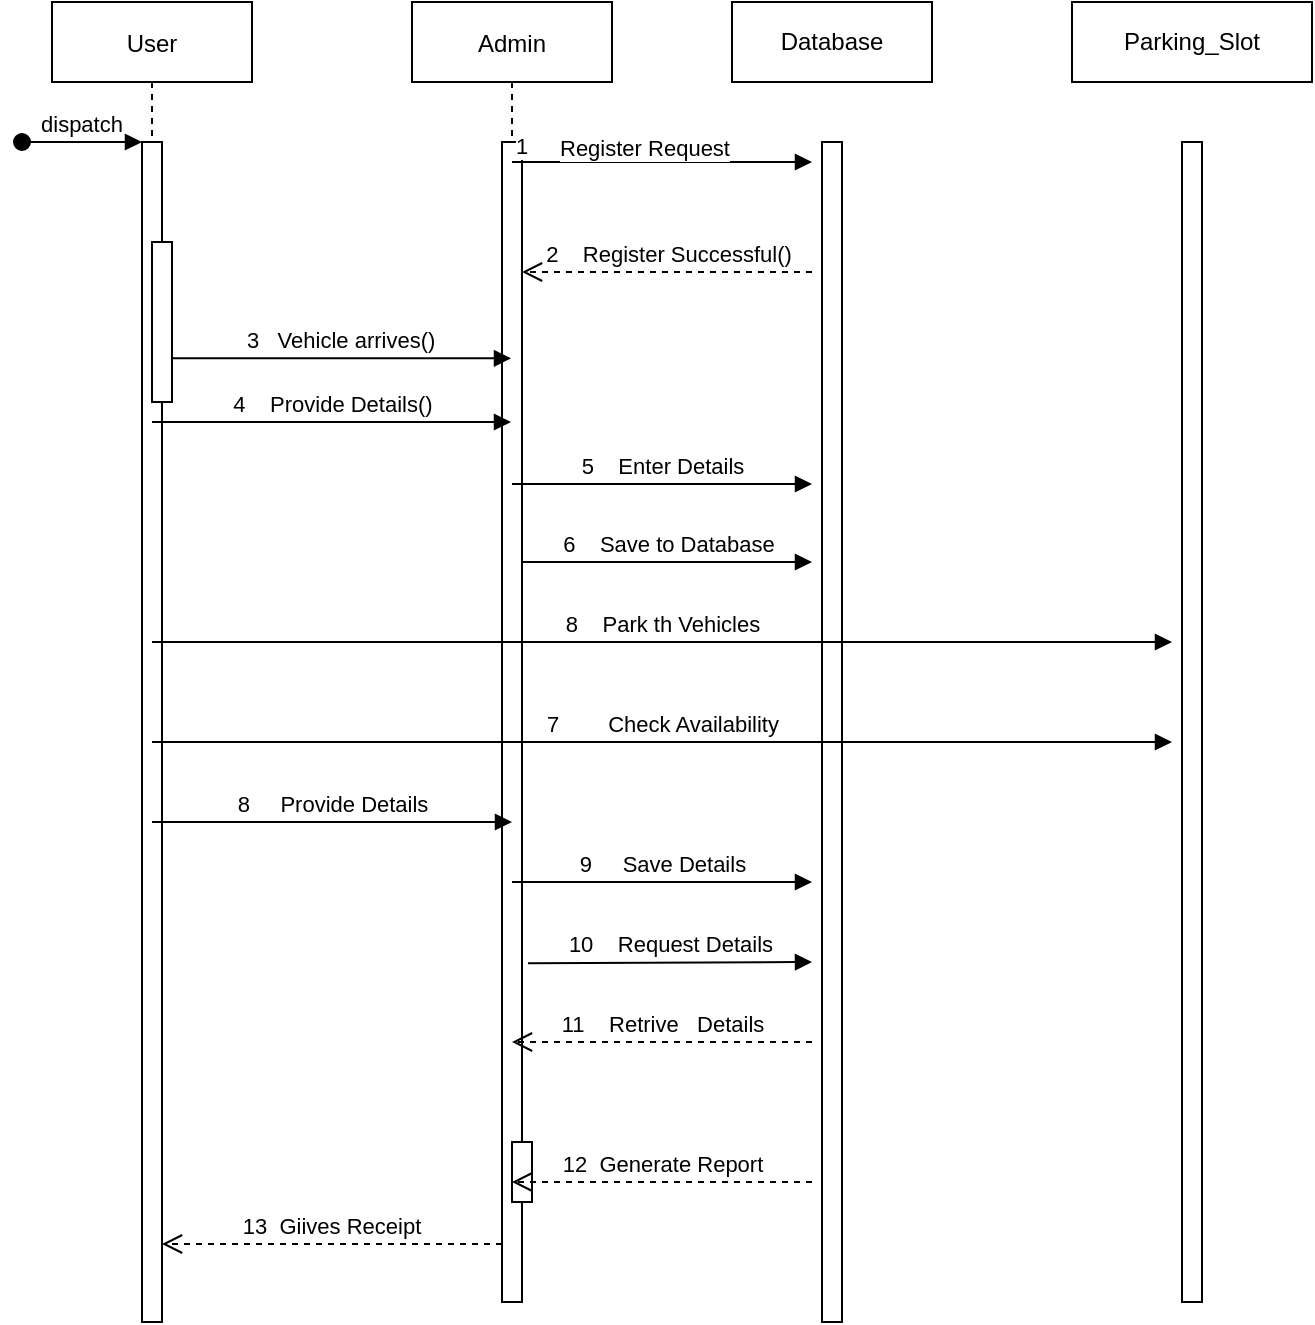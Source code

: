 <mxfile version="15.8.3" type="github">
  <diagram id="kgpKYQtTHZ0yAKxKKP6v" name="Page-1">
    <mxGraphModel dx="2076" dy="1094" grid="1" gridSize="10" guides="1" tooltips="1" connect="1" arrows="1" fold="1" page="1" pageScale="1" pageWidth="850" pageHeight="1100" math="0" shadow="0">
      <root>
        <mxCell id="0" />
        <mxCell id="1" parent="0" />
        <mxCell id="3nuBFxr9cyL0pnOWT2aG-1" value="User" style="shape=umlLifeline;perimeter=lifelinePerimeter;container=1;collapsible=0;recursiveResize=0;rounded=0;shadow=0;strokeWidth=1;" parent="1" vertex="1">
          <mxGeometry x="120" y="80" width="100" height="660" as="geometry" />
        </mxCell>
        <mxCell id="3nuBFxr9cyL0pnOWT2aG-2" value="" style="points=[];perimeter=orthogonalPerimeter;rounded=0;shadow=0;strokeWidth=1;" parent="3nuBFxr9cyL0pnOWT2aG-1" vertex="1">
          <mxGeometry x="45" y="70" width="10" height="590" as="geometry" />
        </mxCell>
        <mxCell id="3nuBFxr9cyL0pnOWT2aG-3" value="dispatch" style="verticalAlign=bottom;startArrow=oval;endArrow=block;startSize=8;shadow=0;strokeWidth=1;" parent="3nuBFxr9cyL0pnOWT2aG-1" target="3nuBFxr9cyL0pnOWT2aG-2" edge="1">
          <mxGeometry relative="1" as="geometry">
            <mxPoint x="-15" y="70" as="sourcePoint" />
          </mxGeometry>
        </mxCell>
        <mxCell id="3nuBFxr9cyL0pnOWT2aG-4" value="" style="points=[];perimeter=orthogonalPerimeter;rounded=0;shadow=0;strokeWidth=1;" parent="3nuBFxr9cyL0pnOWT2aG-1" vertex="1">
          <mxGeometry x="50" y="120" width="10" height="80" as="geometry" />
        </mxCell>
        <mxCell id="3nuBFxr9cyL0pnOWT2aG-5" value="Admin" style="shape=umlLifeline;perimeter=lifelinePerimeter;container=1;collapsible=0;recursiveResize=0;rounded=0;shadow=0;strokeWidth=1;" parent="1" vertex="1">
          <mxGeometry x="300" y="80" width="100" height="650" as="geometry" />
        </mxCell>
        <mxCell id="3nuBFxr9cyL0pnOWT2aG-6" value="" style="points=[];perimeter=orthogonalPerimeter;rounded=0;shadow=0;strokeWidth=1;" parent="3nuBFxr9cyL0pnOWT2aG-5" vertex="1">
          <mxGeometry x="45" y="70" width="10" height="580" as="geometry" />
        </mxCell>
        <mxCell id="3nuBFxr9cyL0pnOWT2aG-7" value="13  Giives Receipt" style="verticalAlign=bottom;endArrow=open;dashed=1;endSize=8;exitX=0;exitY=0.95;shadow=0;strokeWidth=1;" parent="1" source="3nuBFxr9cyL0pnOWT2aG-6" target="3nuBFxr9cyL0pnOWT2aG-2" edge="1">
          <mxGeometry relative="1" as="geometry">
            <mxPoint x="275" y="236" as="targetPoint" />
          </mxGeometry>
        </mxCell>
        <mxCell id="3nuBFxr9cyL0pnOWT2aG-8" value="3   Vehicle arrives()" style="verticalAlign=bottom;endArrow=block;shadow=0;strokeWidth=1;exitX=0.96;exitY=0.727;exitDx=0;exitDy=0;exitPerimeter=0;" parent="1" source="3nuBFxr9cyL0pnOWT2aG-4" target="3nuBFxr9cyL0pnOWT2aG-5" edge="1">
          <mxGeometry relative="1" as="geometry">
            <mxPoint x="275" y="160" as="sourcePoint" />
          </mxGeometry>
        </mxCell>
        <mxCell id="pN4yypxqHxJB-FC38lyM-1" value="Database" style="rounded=0;whiteSpace=wrap;html=1;" vertex="1" parent="1">
          <mxGeometry x="460" y="80" width="100" height="40" as="geometry" />
        </mxCell>
        <mxCell id="pN4yypxqHxJB-FC38lyM-2" value="Parking_Slot" style="rounded=0;whiteSpace=wrap;html=1;" vertex="1" parent="1">
          <mxGeometry x="630" y="80" width="120" height="40" as="geometry" />
        </mxCell>
        <mxCell id="pN4yypxqHxJB-FC38lyM-3" value="" style="html=1;points=[];perimeter=orthogonalPerimeter;" vertex="1" parent="1">
          <mxGeometry x="505" y="150" width="10" height="590" as="geometry" />
        </mxCell>
        <mxCell id="pN4yypxqHxJB-FC38lyM-4" value="" style="html=1;points=[];perimeter=orthogonalPerimeter;" vertex="1" parent="1">
          <mxGeometry x="685" y="150" width="10" height="580" as="geometry" />
        </mxCell>
        <mxCell id="pN4yypxqHxJB-FC38lyM-5" value="Register Request" style="endArrow=block;endFill=1;html=1;edgeStyle=orthogonalEdgeStyle;align=left;verticalAlign=top;rounded=0;" edge="1" parent="1" source="3nuBFxr9cyL0pnOWT2aG-5">
          <mxGeometry x="-0.728" y="20" relative="1" as="geometry">
            <mxPoint x="340" y="280" as="sourcePoint" />
            <mxPoint x="500" y="160" as="targetPoint" />
            <Array as="points">
              <mxPoint x="460" y="160" />
              <mxPoint x="460" y="160" />
            </Array>
            <mxPoint x="1" as="offset" />
          </mxGeometry>
        </mxCell>
        <mxCell id="pN4yypxqHxJB-FC38lyM-6" value="1" style="edgeLabel;resizable=0;html=1;align=left;verticalAlign=bottom;" connectable="0" vertex="1" parent="pN4yypxqHxJB-FC38lyM-5">
          <mxGeometry x="-1" relative="1" as="geometry" />
        </mxCell>
        <mxCell id="pN4yypxqHxJB-FC38lyM-7" value="2&amp;nbsp; &amp;nbsp; Register Successful()" style="html=1;verticalAlign=bottom;endArrow=open;dashed=1;endSize=8;rounded=0;" edge="1" parent="1" target="3nuBFxr9cyL0pnOWT2aG-6">
          <mxGeometry relative="1" as="geometry">
            <mxPoint x="500" y="215" as="sourcePoint" />
            <mxPoint x="380" y="280" as="targetPoint" />
            <Array as="points">
              <mxPoint x="430" y="215" />
            </Array>
          </mxGeometry>
        </mxCell>
        <mxCell id="pN4yypxqHxJB-FC38lyM-10" value="4&amp;nbsp; &amp;nbsp; Provide Details()" style="html=1;verticalAlign=bottom;endArrow=block;rounded=0;" edge="1" parent="1" source="3nuBFxr9cyL0pnOWT2aG-1" target="3nuBFxr9cyL0pnOWT2aG-5">
          <mxGeometry width="80" relative="1" as="geometry">
            <mxPoint x="380" y="280" as="sourcePoint" />
            <mxPoint x="460" y="280" as="targetPoint" />
            <Array as="points">
              <mxPoint x="270" y="290" />
            </Array>
          </mxGeometry>
        </mxCell>
        <mxCell id="pN4yypxqHxJB-FC38lyM-11" value="5&amp;nbsp; &amp;nbsp; Enter Details" style="html=1;verticalAlign=bottom;endArrow=block;rounded=0;" edge="1" parent="1">
          <mxGeometry width="80" relative="1" as="geometry">
            <mxPoint x="350" y="321" as="sourcePoint" />
            <mxPoint x="500" y="321" as="targetPoint" />
            <Array as="points" />
          </mxGeometry>
        </mxCell>
        <mxCell id="pN4yypxqHxJB-FC38lyM-12" value="6&amp;nbsp; &amp;nbsp; Save to Database" style="html=1;verticalAlign=bottom;endArrow=block;rounded=0;" edge="1" parent="1" source="3nuBFxr9cyL0pnOWT2aG-6">
          <mxGeometry width="80" relative="1" as="geometry">
            <mxPoint x="380" y="280" as="sourcePoint" />
            <mxPoint x="500" y="360" as="targetPoint" />
          </mxGeometry>
        </mxCell>
        <mxCell id="pN4yypxqHxJB-FC38lyM-13" value="7&amp;nbsp; &amp;nbsp; &amp;nbsp; &amp;nbsp; Check Availability" style="html=1;verticalAlign=bottom;endArrow=block;rounded=0;" edge="1" parent="1" source="3nuBFxr9cyL0pnOWT2aG-1">
          <mxGeometry width="80" relative="1" as="geometry">
            <mxPoint x="380" y="280" as="sourcePoint" />
            <mxPoint x="680" y="450" as="targetPoint" />
            <Array as="points">
              <mxPoint x="430" y="450" />
            </Array>
          </mxGeometry>
        </mxCell>
        <mxCell id="pN4yypxqHxJB-FC38lyM-14" value="8&amp;nbsp; &amp;nbsp; Park th Vehicles" style="html=1;verticalAlign=bottom;endArrow=block;rounded=0;" edge="1" parent="1" source="3nuBFxr9cyL0pnOWT2aG-1">
          <mxGeometry width="80" relative="1" as="geometry">
            <mxPoint x="380" y="280" as="sourcePoint" />
            <mxPoint x="680" y="400" as="targetPoint" />
            <Array as="points">
              <mxPoint x="300" y="400" />
              <mxPoint x="570" y="400" />
              <mxPoint x="630" y="400" />
            </Array>
          </mxGeometry>
        </mxCell>
        <mxCell id="pN4yypxqHxJB-FC38lyM-15" value="8&amp;nbsp; &amp;nbsp; &amp;nbsp;Provide Details" style="html=1;verticalAlign=bottom;endArrow=block;rounded=0;" edge="1" parent="1" source="3nuBFxr9cyL0pnOWT2aG-1">
          <mxGeometry width="80" relative="1" as="geometry">
            <mxPoint x="380" y="490" as="sourcePoint" />
            <mxPoint x="350" y="490" as="targetPoint" />
          </mxGeometry>
        </mxCell>
        <mxCell id="pN4yypxqHxJB-FC38lyM-16" value="9&amp;nbsp; &amp;nbsp; &amp;nbsp;Save Details" style="html=1;verticalAlign=bottom;endArrow=block;rounded=0;" edge="1" parent="1" source="3nuBFxr9cyL0pnOWT2aG-5">
          <mxGeometry width="80" relative="1" as="geometry">
            <mxPoint x="380" y="490" as="sourcePoint" />
            <mxPoint x="500" y="520" as="targetPoint" />
            <Array as="points">
              <mxPoint x="410" y="520" />
            </Array>
          </mxGeometry>
        </mxCell>
        <mxCell id="pN4yypxqHxJB-FC38lyM-18" value="10&amp;nbsp; &amp;nbsp; Request Details" style="html=1;verticalAlign=bottom;endArrow=block;rounded=0;exitX=1.3;exitY=0.708;exitDx=0;exitDy=0;exitPerimeter=0;" edge="1" parent="1" source="3nuBFxr9cyL0pnOWT2aG-6">
          <mxGeometry width="80" relative="1" as="geometry">
            <mxPoint x="380" y="560" as="sourcePoint" />
            <mxPoint x="500" y="560" as="targetPoint" />
          </mxGeometry>
        </mxCell>
        <mxCell id="pN4yypxqHxJB-FC38lyM-19" value="11&amp;nbsp; &amp;nbsp; Retrive&amp;nbsp; &amp;nbsp;Details" style="html=1;verticalAlign=bottom;endArrow=open;dashed=1;endSize=8;rounded=0;" edge="1" parent="1" target="3nuBFxr9cyL0pnOWT2aG-5">
          <mxGeometry relative="1" as="geometry">
            <mxPoint x="500" y="600" as="sourcePoint" />
            <mxPoint x="380" y="430" as="targetPoint" />
            <Array as="points">
              <mxPoint x="430" y="600" />
            </Array>
          </mxGeometry>
        </mxCell>
        <mxCell id="pN4yypxqHxJB-FC38lyM-20" value="" style="html=1;points=[];perimeter=orthogonalPerimeter;" vertex="1" parent="1">
          <mxGeometry x="350" y="650" width="10" height="30" as="geometry" />
        </mxCell>
        <mxCell id="pN4yypxqHxJB-FC38lyM-24" value="12&amp;nbsp; Generate Report" style="html=1;verticalAlign=bottom;endArrow=open;dashed=1;endSize=8;rounded=0;" edge="1" parent="1" target="3nuBFxr9cyL0pnOWT2aG-5">
          <mxGeometry relative="1" as="geometry">
            <mxPoint x="500" y="670" as="sourcePoint" />
            <mxPoint x="380" y="570" as="targetPoint" />
            <Array as="points">
              <mxPoint x="410" y="670" />
            </Array>
          </mxGeometry>
        </mxCell>
      </root>
    </mxGraphModel>
  </diagram>
</mxfile>
